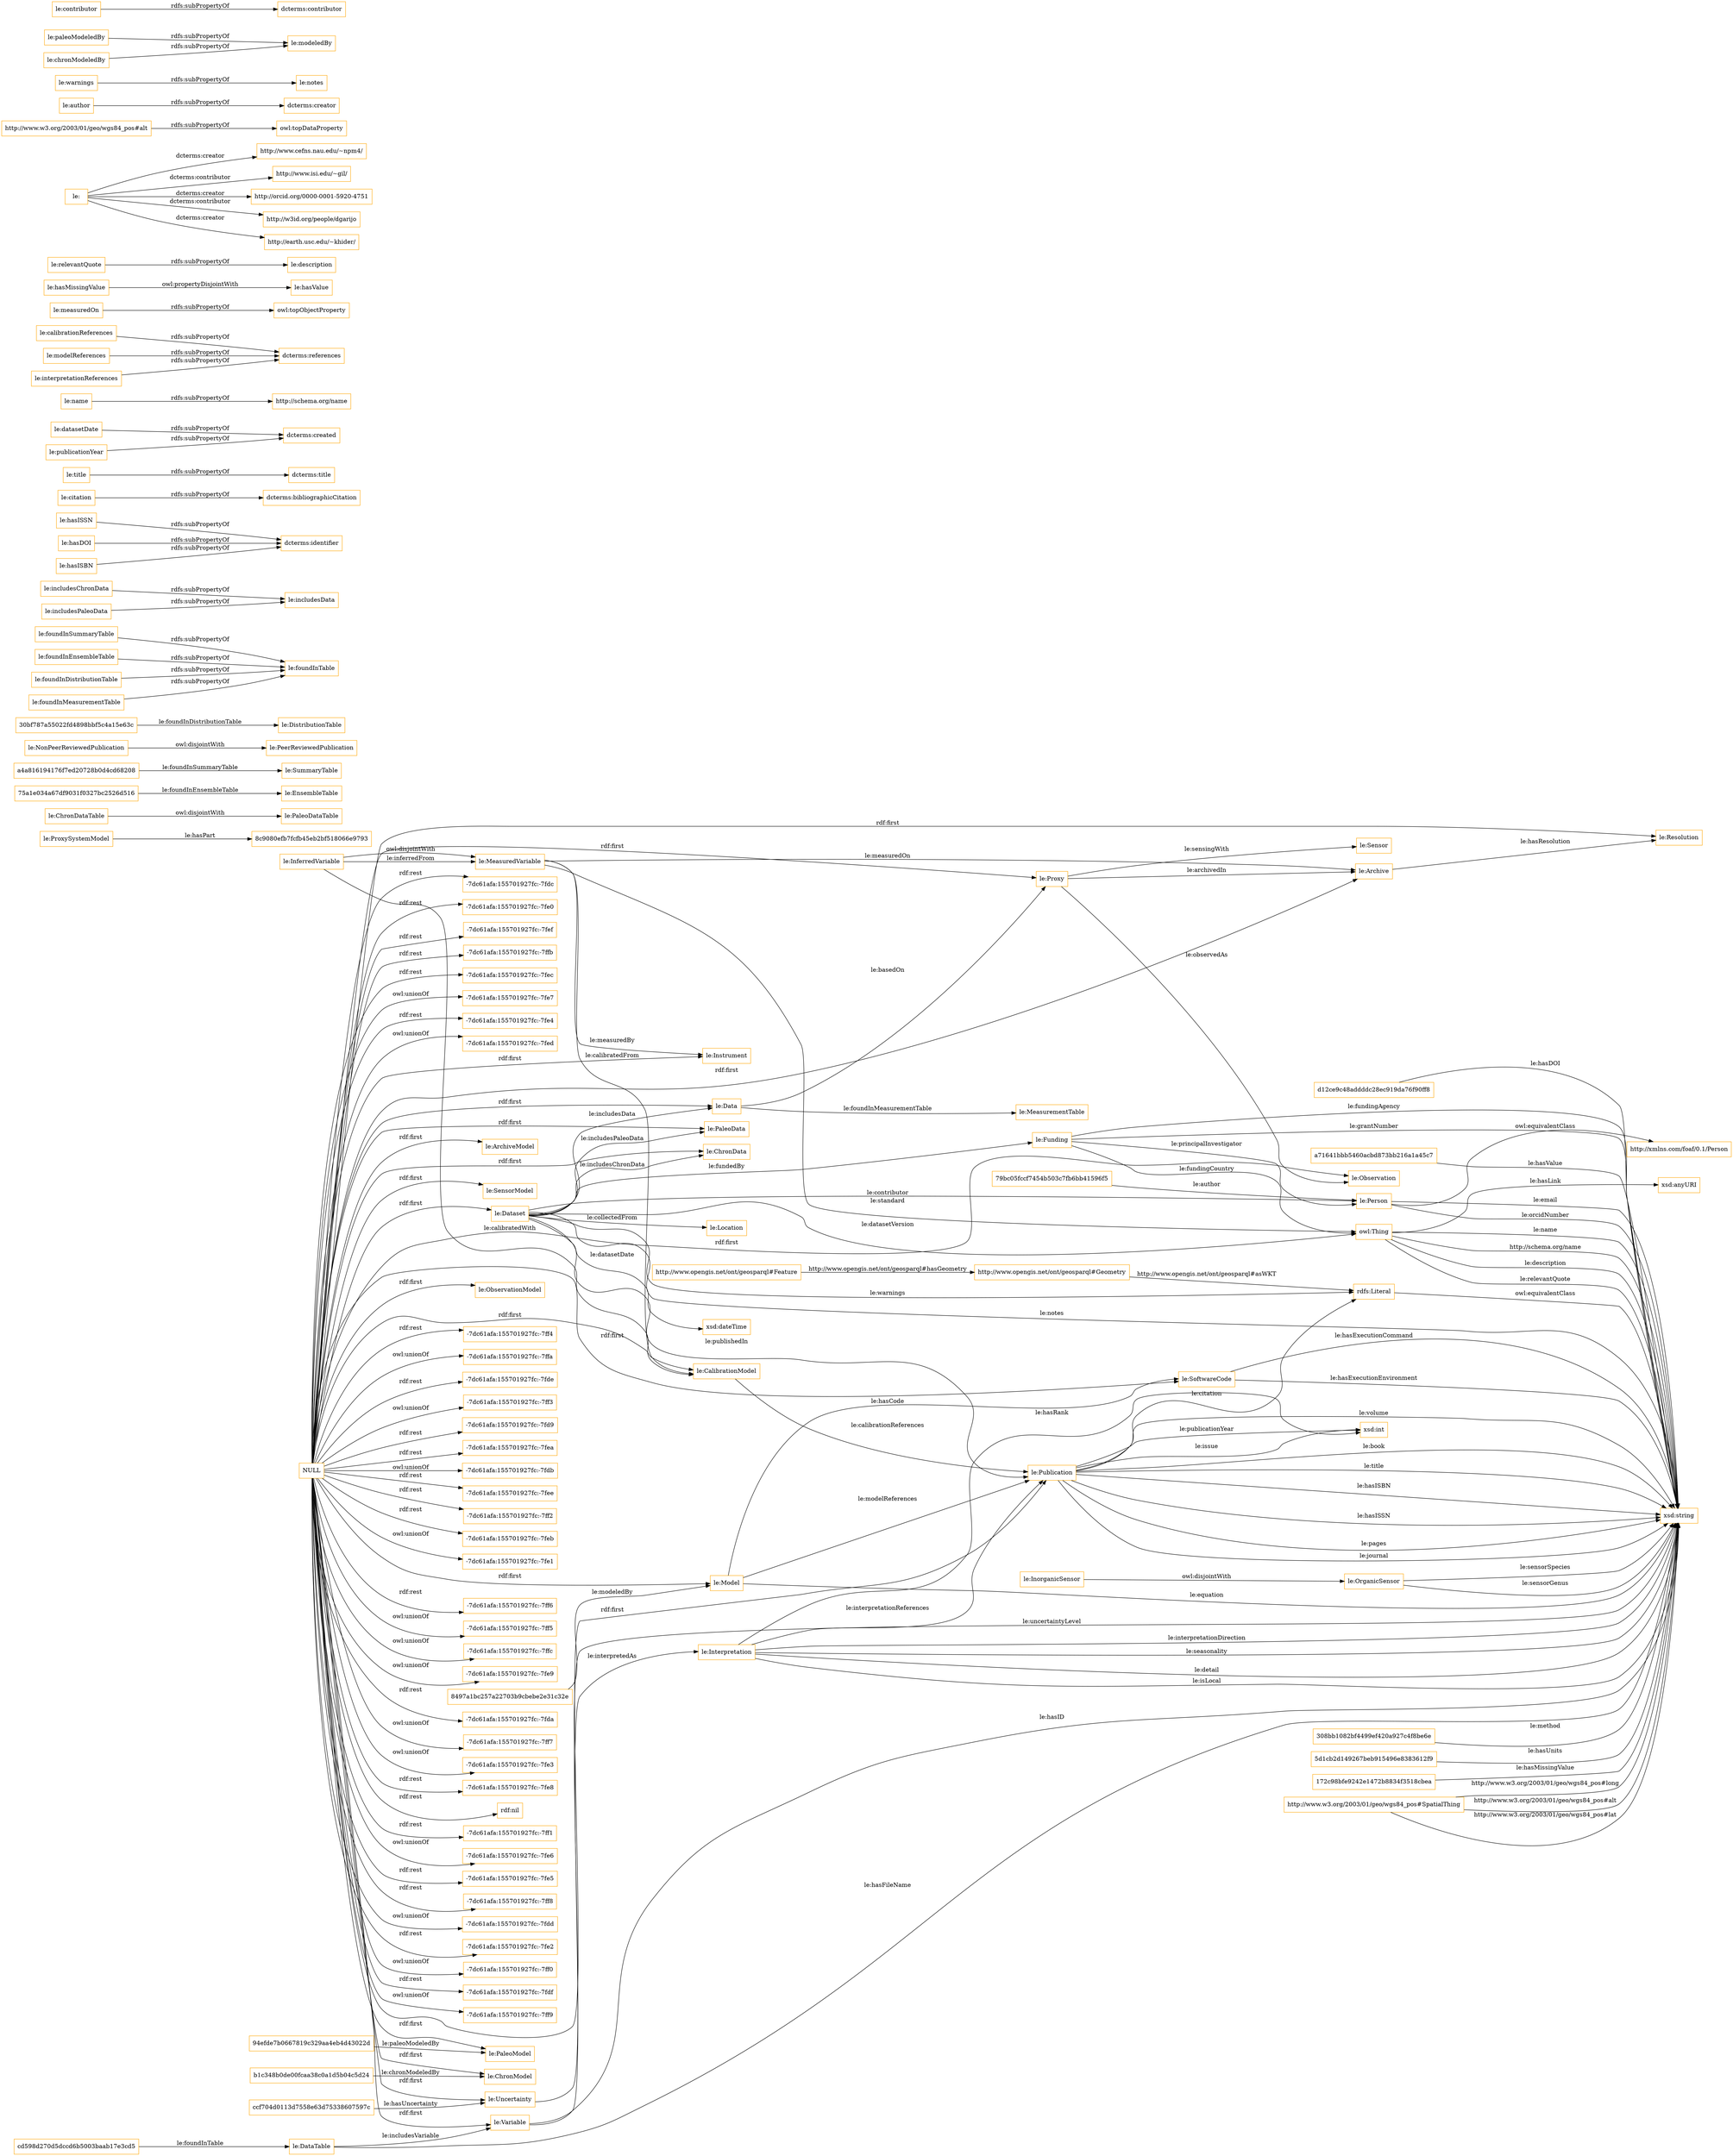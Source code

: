 digraph ar2dtool_diagram { 
rankdir=LR;
size="1501"
node [shape = rectangle, color="orange"]; "le:OrganicSensor" "le:Publication" "8c9080efb7fcfb45eb2bf518066e9793" "le:PaleoModel" "le:PaleoDataTable" "le:Instrument" "le:EnsembleTable" "ccf704d0113d7558e63d75338607597c" "le:Location" "308bb1082bf4499ef420a927c4f8be6e" "cd598d270d5dccd6b5003baab17e3cd5" "le:ProxySystemModel" "le:InorganicSensor" "le:PaleoData" "le:DataTable" "8497a1bc257a22703b9cbebe2e31c32e" "le:Funding" "5d1cb2d149267beb915496e8383612f9" "le:Resolution" "le:ChronDataTable" "172c98bfe9242e1472b8834f3518cbea" "b1c348b0de00fcaa38c0a1d5b04c5d24" "http://xmlns.com/foaf/0.1/Person" "a4a816194176f7ed20728b0d4cd68208" "79bc05fccf7454b503c7fb6bb41596f5" "le:PeerReviewedPublication" "le:ChronData" "le:MeasuredVariable" "http://www.opengis.net/ont/geosparql#Geometry" "75a1e034a67df9031f0327bc2526d516" "le:ArchiveModel" "le:Uncertainty" "le:SoftwareCode" "http://www.w3.org/2003/01/geo/wgs84_pos#SpatialThing" "le:Interpretation" "le:MeasurementTable" "le:SensorModel" "le:SummaryTable" "le:Data" "le:Proxy" "le:DistributionTable" "d12ce9c48addddc28ec919da76f90ff8" "94efde7b0667819c329aa4eb4d43022d" "le:Variable" "le:Model" "le:ObservationModel" "le:CalibrationModel" "http://www.opengis.net/ont/geosparql#Feature" "le:Dataset" "le:Archive" "le:Sensor" "30bf787a55022fd4898bbf5c4a15e63c" "le:Person" "le:InferredVariable" "le:NonPeerReviewedPublication" "le:ChronModel" "a71641bbb5460acbd873bb216a1a45c7" "le:Observation" ; /*classes style*/
	"le:foundInSummaryTable" -> "le:foundInTable" [ label = "rdfs:subPropertyOf" ];
	"le:includesChronData" -> "le:includesData" [ label = "rdfs:subPropertyOf" ];
	"le:foundInEnsembleTable" -> "le:foundInTable" [ label = "rdfs:subPropertyOf" ];
	"le:hasISSN" -> "dcterms:identifier" [ label = "rdfs:subPropertyOf" ];
	"le:InorganicSensor" -> "le:OrganicSensor" [ label = "owl:disjointWith" ];
	"le:foundInDistributionTable" -> "le:foundInTable" [ label = "rdfs:subPropertyOf" ];
	"le:foundInMeasurementTable" -> "le:foundInTable" [ label = "rdfs:subPropertyOf" ];
	"le:citation" -> "dcterms:bibliographicCitation" [ label = "rdfs:subPropertyOf" ];
	"le:title" -> "dcterms:title" [ label = "rdfs:subPropertyOf" ];
	"le:datasetDate" -> "dcterms:created" [ label = "rdfs:subPropertyOf" ];
	"le:name" -> "http://schema.org/name" [ label = "rdfs:subPropertyOf" ];
	"le:calibrationReferences" -> "dcterms:references" [ label = "rdfs:subPropertyOf" ];
	"le:hasDOI" -> "dcterms:identifier" [ label = "rdfs:subPropertyOf" ];
	"le:ChronDataTable" -> "le:PaleoDataTable" [ label = "owl:disjointWith" ];
	"NULL" -> "-7dc61afa:155701927fc:-7ff4" [ label = "rdf:rest" ];
	"NULL" -> "-7dc61afa:155701927fc:-7ffa" [ label = "owl:unionOf" ];
	"NULL" -> "-7dc61afa:155701927fc:-7fde" [ label = "rdf:rest" ];
	"NULL" -> "-7dc61afa:155701927fc:-7ff3" [ label = "owl:unionOf" ];
	"NULL" -> "-7dc61afa:155701927fc:-7fd9" [ label = "rdf:rest" ];
	"NULL" -> "le:Model" [ label = "rdf:first" ];
	"NULL" -> "-7dc61afa:155701927fc:-7fea" [ label = "rdf:rest" ];
	"NULL" -> "le:ChronData" [ label = "rdf:first" ];
	"NULL" -> "-7dc61afa:155701927fc:-7fdb" [ label = "owl:unionOf" ];
	"NULL" -> "le:PaleoData" [ label = "rdf:first" ];
	"NULL" -> "-7dc61afa:155701927fc:-7fee" [ label = "rdf:rest" ];
	"NULL" -> "-7dc61afa:155701927fc:-7ff2" [ label = "rdf:rest" ];
	"NULL" -> "le:Data" [ label = "rdf:first" ];
	"NULL" -> "-7dc61afa:155701927fc:-7feb" [ label = "rdf:rest" ];
	"NULL" -> "-7dc61afa:155701927fc:-7fe1" [ label = "owl:unionOf" ];
	"NULL" -> "le:SoftwareCode" [ label = "rdf:first" ];
	"NULL" -> "-7dc61afa:155701927fc:-7ff6" [ label = "rdf:rest" ];
	"NULL" -> "le:PaleoModel" [ label = "rdf:first" ];
	"NULL" -> "le:CalibrationModel" [ label = "rdf:first" ];
	"NULL" -> "le:ChronModel" [ label = "rdf:first" ];
	"NULL" -> "le:Uncertainty" [ label = "rdf:first" ];
	"NULL" -> "-7dc61afa:155701927fc:-7ff5" [ label = "owl:unionOf" ];
	"NULL" -> "-7dc61afa:155701927fc:-7ffc" [ label = "owl:unionOf" ];
	"NULL" -> "-7dc61afa:155701927fc:-7fe9" [ label = "owl:unionOf" ];
	"NULL" -> "le:Archive" [ label = "rdf:first" ];
	"NULL" -> "-7dc61afa:155701927fc:-7fda" [ label = "rdf:rest" ];
	"NULL" -> "-7dc61afa:155701927fc:-7ff7" [ label = "owl:unionOf" ];
	"NULL" -> "-7dc61afa:155701927fc:-7fe3" [ label = "owl:unionOf" ];
	"NULL" -> "-7dc61afa:155701927fc:-7fe8" [ label = "rdf:rest" ];
	"NULL" -> "rdf:nil" [ label = "rdf:rest" ];
	"NULL" -> "-7dc61afa:155701927fc:-7ff1" [ label = "rdf:rest" ];
	"NULL" -> "-7dc61afa:155701927fc:-7fe6" [ label = "owl:unionOf" ];
	"NULL" -> "le:Instrument" [ label = "rdf:first" ];
	"NULL" -> "-7dc61afa:155701927fc:-7fe5" [ label = "rdf:rest" ];
	"NULL" -> "le:ArchiveModel" [ label = "rdf:first" ];
	"NULL" -> "le:Proxy" [ label = "rdf:first" ];
	"NULL" -> "le:Resolution" [ label = "rdf:first" ];
	"NULL" -> "-7dc61afa:155701927fc:-7ff8" [ label = "rdf:rest" ];
	"NULL" -> "-7dc61afa:155701927fc:-7fdd" [ label = "owl:unionOf" ];
	"NULL" -> "-7dc61afa:155701927fc:-7fe2" [ label = "rdf:rest" ];
	"NULL" -> "-7dc61afa:155701927fc:-7ff0" [ label = "owl:unionOf" ];
	"NULL" -> "le:ObservationModel" [ label = "rdf:first" ];
	"NULL" -> "-7dc61afa:155701927fc:-7fdf" [ label = "rdf:rest" ];
	"NULL" -> "le:Variable" [ label = "rdf:first" ];
	"NULL" -> "-7dc61afa:155701927fc:-7ff9" [ label = "owl:unionOf" ];
	"NULL" -> "-7dc61afa:155701927fc:-7fdc" [ label = "rdf:rest" ];
	"NULL" -> "le:Dataset" [ label = "rdf:first" ];
	"NULL" -> "-7dc61afa:155701927fc:-7fe0" [ label = "rdf:rest" ];
	"NULL" -> "-7dc61afa:155701927fc:-7fef" [ label = "rdf:rest" ];
	"NULL" -> "-7dc61afa:155701927fc:-7ffb" [ label = "rdf:rest" ];
	"NULL" -> "le:Observation" [ label = "rdf:first" ];
	"NULL" -> "-7dc61afa:155701927fc:-7fec" [ label = "rdf:rest" ];
	"NULL" -> "le:SensorModel" [ label = "rdf:first" ];
	"NULL" -> "-7dc61afa:155701927fc:-7fe7" [ label = "owl:unionOf" ];
	"NULL" -> "-7dc61afa:155701927fc:-7fe4" [ label = "rdf:rest" ];
	"NULL" -> "le:Publication" [ label = "rdf:first" ];
	"NULL" -> "-7dc61afa:155701927fc:-7fed" [ label = "owl:unionOf" ];
	"le:measuredOn" -> "owl:topObjectProperty" [ label = "rdfs:subPropertyOf" ];
	"le:hasMissingValue" -> "le:hasValue" [ label = "owl:propertyDisjointWith" ];
	"le:relevantQuote" -> "le:description" [ label = "rdfs:subPropertyOf" ];
	"le:" -> "http://www.cefns.nau.edu/~npm4/" [ label = "dcterms:creator" ];
	"le:" -> "http://www.isi.edu/~gil/" [ label = "dcterms:contributor" ];
	"le:" -> "http://orcid.org/0000-0001-5920-4751" [ label = "dcterms:creator" ];
	"le:" -> "http://w3id.org/people/dgarijo" [ label = "dcterms:contributor" ];
	"le:" -> "http://earth.usc.edu/~khider/" [ label = "dcterms:creator" ];
	"http://www.w3.org/2003/01/geo/wgs84_pos#alt" -> "owl:topDataProperty" [ label = "rdfs:subPropertyOf" ];
	"le:author" -> "dcterms:creator" [ label = "rdfs:subPropertyOf" ];
	"le:warnings" -> "le:notes" [ label = "rdfs:subPropertyOf" ];
	"le:modelReferences" -> "dcterms:references" [ label = "rdfs:subPropertyOf" ];
	"le:paleoModeledBy" -> "le:modeledBy" [ label = "rdfs:subPropertyOf" ];
	"le:includesPaleoData" -> "le:includesData" [ label = "rdfs:subPropertyOf" ];
	"le:hasISBN" -> "dcterms:identifier" [ label = "rdfs:subPropertyOf" ];
	"le:NonPeerReviewedPublication" -> "le:PeerReviewedPublication" [ label = "owl:disjointWith" ];
	"rdfs:Literal" -> "xsd:string" [ label = "owl:equivalentClass" ];
	"le:publicationYear" -> "dcterms:created" [ label = "rdfs:subPropertyOf" ];
	"le:contributor" -> "dcterms:contributor" [ label = "rdfs:subPropertyOf" ];
	"le:InferredVariable" -> "le:MeasuredVariable" [ label = "owl:disjointWith" ];
	"le:chronModeledBy" -> "le:modeledBy" [ label = "rdfs:subPropertyOf" ];
	"le:interpretationReferences" -> "dcterms:references" [ label = "rdfs:subPropertyOf" ];
	"le:Person" -> "http://xmlns.com/foaf/0.1/Person" [ label = "owl:equivalentClass" ];
	"le:Interpretation" -> "xsd:string" [ label = "le:interpretationDirection" ];
	"172c98bfe9242e1472b8834f3518cbea" -> "xsd:string" [ label = "le:hasMissingValue" ];
	"le:Funding" -> "owl:Thing" [ label = "le:fundingCountry" ];
	"a71641bbb5460acbd873bb216a1a45c7" -> "xsd:string" [ label = "le:hasValue" ];
	"308bb1082bf4499ef420a927c4f8be6e" -> "xsd:string" [ label = "le:method" ];
	"http://www.opengis.net/ont/geosparql#Geometry" -> "rdfs:Literal" [ label = "http://www.opengis.net/ont/geosparql#asWKT" ];
	"le:OrganicSensor" -> "xsd:string" [ label = "le:sensorGenus" ];
	"le:Interpretation" -> "xsd:string" [ label = "le:seasonality" ];
	"le:MeasuredVariable" -> "owl:Thing" [ label = "le:standard" ];
	"le:Dataset" -> "xsd:string" [ label = "le:notes" ];
	"le:Interpretation" -> "le:Publication" [ label = "le:interpretationReferences" ];
	"le:Publication" -> "xsd:string" [ label = "le:hasISSN" ];
	"le:Publication" -> "xsd:int" [ label = "le:publicationYear" ];
	"le:OrganicSensor" -> "xsd:string" [ label = "le:sensorSpecies" ];
	"le:Funding" -> "le:Person" [ label = "le:principalInvestigator" ];
	"le:MeasuredVariable" -> "le:Archive" [ label = "le:measuredOn" ];
	"le:Publication" -> "xsd:string" [ label = "le:pages" ];
	"le:Proxy" -> "le:Observation" [ label = "le:observedAs" ];
	"le:InferredVariable" -> "le:MeasuredVariable" [ label = "le:inferredFrom" ];
	"owl:Thing" -> "xsd:string" [ label = "le:name" ];
	"le:CalibrationModel" -> "le:Publication" [ label = "le:calibrationReferences" ];
	"le:DataTable" -> "le:Variable" [ label = "le:includesVariable" ];
	"le:Publication" -> "rdfs:Literal" [ label = "le:citation" ];
	"le:Dataset" -> "rdfs:Literal" [ label = "le:warnings" ];
	"le:Person" -> "xsd:string" [ label = "le:email" ];
	"le:Funding" -> "xsd:string" [ label = "le:fundingAgency" ];
	"le:Model" -> "le:Publication" [ label = "le:modelReferences" ];
	"owl:Thing" -> "xsd:anyURI" [ label = "le:hasLink" ];
	"le:Proxy" -> "le:Archive" [ label = "le:archivedIn" ];
	"le:Dataset" -> "le:Data" [ label = "le:includesData" ];
	"http://www.w3.org/2003/01/geo/wgs84_pos#SpatialThing" -> "xsd:string" [ label = "http://www.w3.org/2003/01/geo/wgs84_pos#lat" ];
	"le:Data" -> "le:MeasurementTable" [ label = "le:foundInMeasurementTable" ];
	"le:Publication" -> "xsd:int" [ label = "le:issue" ];
	"le:InferredVariable" -> "le:CalibrationModel" [ label = "le:calibratedWith" ];
	"le:Publication" -> "xsd:string" [ label = "le:journal" ];
	"le:DataTable" -> "xsd:string" [ label = "le:hasFileName" ];
	"d12ce9c48addddc28ec919da76f90ff8" -> "xsd:string" [ label = "le:hasDOI" ];
	"le:Publication" -> "xsd:string" [ label = "le:volume" ];
	"le:Dataset" -> "le:Funding" [ label = "le:fundedBy" ];
	"le:Variable" -> "xsd:string" [ label = "le:hasID" ];
	"le:Publication" -> "xsd:string" [ label = "le:book" ];
	"b1c348b0de00fcaa38c0a1d5b04c5d24" -> "le:ChronModel" [ label = "le:chronModeledBy" ];
	"owl:Thing" -> "xsd:string" [ label = "http://schema.org/name" ];
	"le:Dataset" -> "le:ChronData" [ label = "le:includesChronData" ];
	"http://www.opengis.net/ont/geosparql#Feature" -> "http://www.opengis.net/ont/geosparql#Geometry" [ label = "http://www.opengis.net/ont/geosparql#hasGeometry" ];
	"ccf704d0113d7558e63d75338607597c" -> "le:Uncertainty" [ label = "le:hasUncertainty" ];
	"8497a1bc257a22703b9cbebe2e31c32e" -> "le:Model" [ label = "le:modeledBy" ];
	"le:Publication" -> "xsd:string" [ label = "le:title" ];
	"owl:Thing" -> "xsd:string" [ label = "le:description" ];
	"5d1cb2d149267beb915496e8383612f9" -> "xsd:string" [ label = "le:hasUnits" ];
	"http://www.w3.org/2003/01/geo/wgs84_pos#SpatialThing" -> "xsd:string" [ label = "http://www.w3.org/2003/01/geo/wgs84_pos#long" ];
	"le:SoftwareCode" -> "xsd:string" [ label = "le:hasExecutionEnvironment" ];
	"http://www.w3.org/2003/01/geo/wgs84_pos#SpatialThing" -> "xsd:string" [ label = "http://www.w3.org/2003/01/geo/wgs84_pos#alt" ];
	"le:Variable" -> "le:Interpretation" [ label = "le:interpretedAs" ];
	"le:Dataset" -> "le:Publication" [ label = "le:publishedIn" ];
	"le:Person" -> "xsd:string" [ label = "le:orcidNumber" ];
	"cd598d270d5dccd6b5003baab17e3cd5" -> "le:DataTable" [ label = "le:foundInTable" ];
	"le:MeasuredVariable" -> "le:Instrument" [ label = "le:measuredBy" ];
	"le:Dataset" -> "le:Location" [ label = "le:collectedFrom" ];
	"owl:Thing" -> "xsd:string" [ label = "le:relevantQuote" ];
	"le:SoftwareCode" -> "xsd:string" [ label = "le:hasExecutionCommand" ];
	"a4a816194176f7ed20728b0d4cd68208" -> "le:SummaryTable" [ label = "le:foundInSummaryTable" ];
	"le:Interpretation" -> "xsd:string" [ label = "le:detail" ];
	"le:Dataset" -> "le:Person" [ label = "le:contributor" ];
	"le:Interpretation" -> "xsd:int" [ label = "le:hasRank" ];
	"le:Proxy" -> "le:Sensor" [ label = "le:sensingWith" ];
	"le:Dataset" -> "owl:Thing" [ label = "le:datasetVersion" ];
	"le:Data" -> "le:Proxy" [ label = "le:basedOn" ];
	"le:Publication" -> "xsd:string" [ label = "le:hasISBN" ];
	"30bf787a55022fd4898bbf5c4a15e63c" -> "le:DistributionTable" [ label = "le:foundInDistributionTable" ];
	"le:ProxySystemModel" -> "8c9080efb7fcfb45eb2bf518066e9793" [ label = "le:hasPart" ];
	"le:Interpretation" -> "xsd:string" [ label = "le:isLocal" ];
	"le:Archive" -> "le:Resolution" [ label = "le:hasResolution" ];
	"le:Funding" -> "xsd:string" [ label = "le:grantNumber" ];
	"le:Uncertainty" -> "xsd:string" [ label = "le:uncertaintyLevel" ];
	"79bc05fccf7454b503c7fb6bb41596f5" -> "le:Person" [ label = "le:author" ];
	"75a1e034a67df9031f0327bc2526d516" -> "le:EnsembleTable" [ label = "le:foundInEnsembleTable" ];
	"le:Model" -> "xsd:string" [ label = "le:equation" ];
	"94efde7b0667819c329aa4eb4d43022d" -> "le:PaleoModel" [ label = "le:paleoModeledBy" ];
	"le:MeasuredVariable" -> "le:CalibrationModel" [ label = "le:calibratedFrom" ];
	"le:Dataset" -> "le:PaleoData" [ label = "le:includesPaleoData" ];
	"le:Model" -> "le:SoftwareCode" [ label = "le:hasCode" ];
	"le:Dataset" -> "xsd:dateTime" [ label = "le:datasetDate" ];

}
